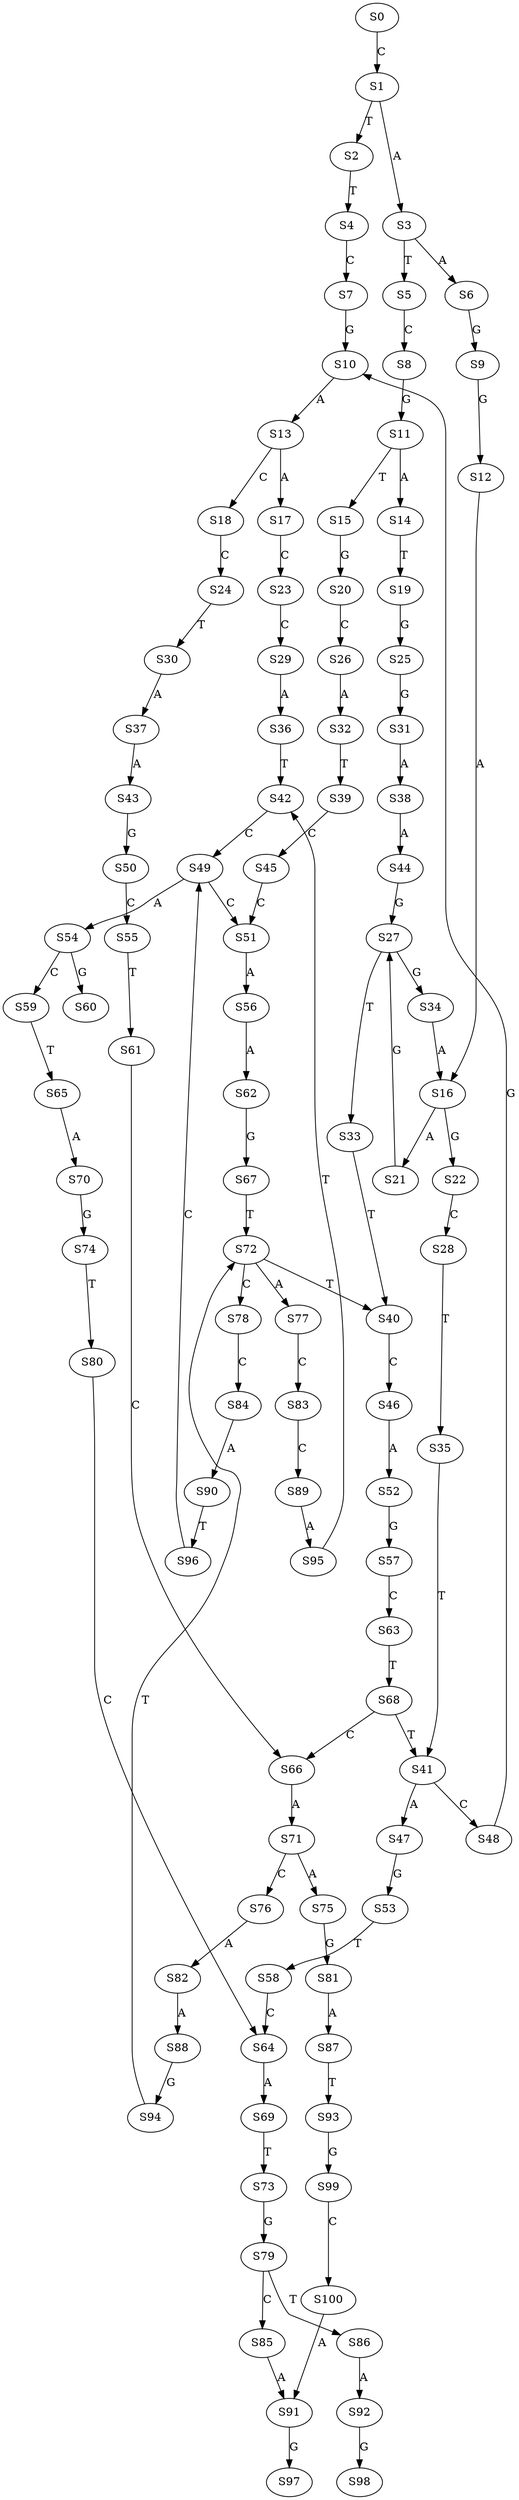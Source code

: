 strict digraph  {
	S0 -> S1 [ label = C ];
	S1 -> S2 [ label = T ];
	S1 -> S3 [ label = A ];
	S2 -> S4 [ label = T ];
	S3 -> S5 [ label = T ];
	S3 -> S6 [ label = A ];
	S4 -> S7 [ label = C ];
	S5 -> S8 [ label = C ];
	S6 -> S9 [ label = G ];
	S7 -> S10 [ label = G ];
	S8 -> S11 [ label = G ];
	S9 -> S12 [ label = G ];
	S10 -> S13 [ label = A ];
	S11 -> S14 [ label = A ];
	S11 -> S15 [ label = T ];
	S12 -> S16 [ label = A ];
	S13 -> S17 [ label = A ];
	S13 -> S18 [ label = C ];
	S14 -> S19 [ label = T ];
	S15 -> S20 [ label = G ];
	S16 -> S21 [ label = A ];
	S16 -> S22 [ label = G ];
	S17 -> S23 [ label = C ];
	S18 -> S24 [ label = C ];
	S19 -> S25 [ label = G ];
	S20 -> S26 [ label = C ];
	S21 -> S27 [ label = G ];
	S22 -> S28 [ label = C ];
	S23 -> S29 [ label = C ];
	S24 -> S30 [ label = T ];
	S25 -> S31 [ label = G ];
	S26 -> S32 [ label = A ];
	S27 -> S33 [ label = T ];
	S27 -> S34 [ label = G ];
	S28 -> S35 [ label = T ];
	S29 -> S36 [ label = A ];
	S30 -> S37 [ label = A ];
	S31 -> S38 [ label = A ];
	S32 -> S39 [ label = T ];
	S33 -> S40 [ label = T ];
	S34 -> S16 [ label = A ];
	S35 -> S41 [ label = T ];
	S36 -> S42 [ label = T ];
	S37 -> S43 [ label = A ];
	S38 -> S44 [ label = A ];
	S39 -> S45 [ label = C ];
	S40 -> S46 [ label = C ];
	S41 -> S47 [ label = A ];
	S41 -> S48 [ label = C ];
	S42 -> S49 [ label = C ];
	S43 -> S50 [ label = G ];
	S44 -> S27 [ label = G ];
	S45 -> S51 [ label = C ];
	S46 -> S52 [ label = A ];
	S47 -> S53 [ label = G ];
	S48 -> S10 [ label = G ];
	S49 -> S51 [ label = C ];
	S49 -> S54 [ label = A ];
	S50 -> S55 [ label = C ];
	S51 -> S56 [ label = A ];
	S52 -> S57 [ label = G ];
	S53 -> S58 [ label = T ];
	S54 -> S59 [ label = C ];
	S54 -> S60 [ label = G ];
	S55 -> S61 [ label = T ];
	S56 -> S62 [ label = A ];
	S57 -> S63 [ label = C ];
	S58 -> S64 [ label = C ];
	S59 -> S65 [ label = T ];
	S61 -> S66 [ label = C ];
	S62 -> S67 [ label = G ];
	S63 -> S68 [ label = T ];
	S64 -> S69 [ label = A ];
	S65 -> S70 [ label = A ];
	S66 -> S71 [ label = A ];
	S67 -> S72 [ label = T ];
	S68 -> S41 [ label = T ];
	S68 -> S66 [ label = C ];
	S69 -> S73 [ label = T ];
	S70 -> S74 [ label = G ];
	S71 -> S75 [ label = A ];
	S71 -> S76 [ label = C ];
	S72 -> S40 [ label = T ];
	S72 -> S77 [ label = A ];
	S72 -> S78 [ label = C ];
	S73 -> S79 [ label = G ];
	S74 -> S80 [ label = T ];
	S75 -> S81 [ label = G ];
	S76 -> S82 [ label = A ];
	S77 -> S83 [ label = C ];
	S78 -> S84 [ label = C ];
	S79 -> S85 [ label = C ];
	S79 -> S86 [ label = T ];
	S80 -> S64 [ label = C ];
	S81 -> S87 [ label = A ];
	S82 -> S88 [ label = A ];
	S83 -> S89 [ label = C ];
	S84 -> S90 [ label = A ];
	S85 -> S91 [ label = A ];
	S86 -> S92 [ label = A ];
	S87 -> S93 [ label = T ];
	S88 -> S94 [ label = G ];
	S89 -> S95 [ label = A ];
	S90 -> S96 [ label = T ];
	S91 -> S97 [ label = G ];
	S92 -> S98 [ label = G ];
	S93 -> S99 [ label = G ];
	S94 -> S72 [ label = T ];
	S95 -> S42 [ label = T ];
	S96 -> S49 [ label = C ];
	S99 -> S100 [ label = C ];
	S100 -> S91 [ label = A ];
}
